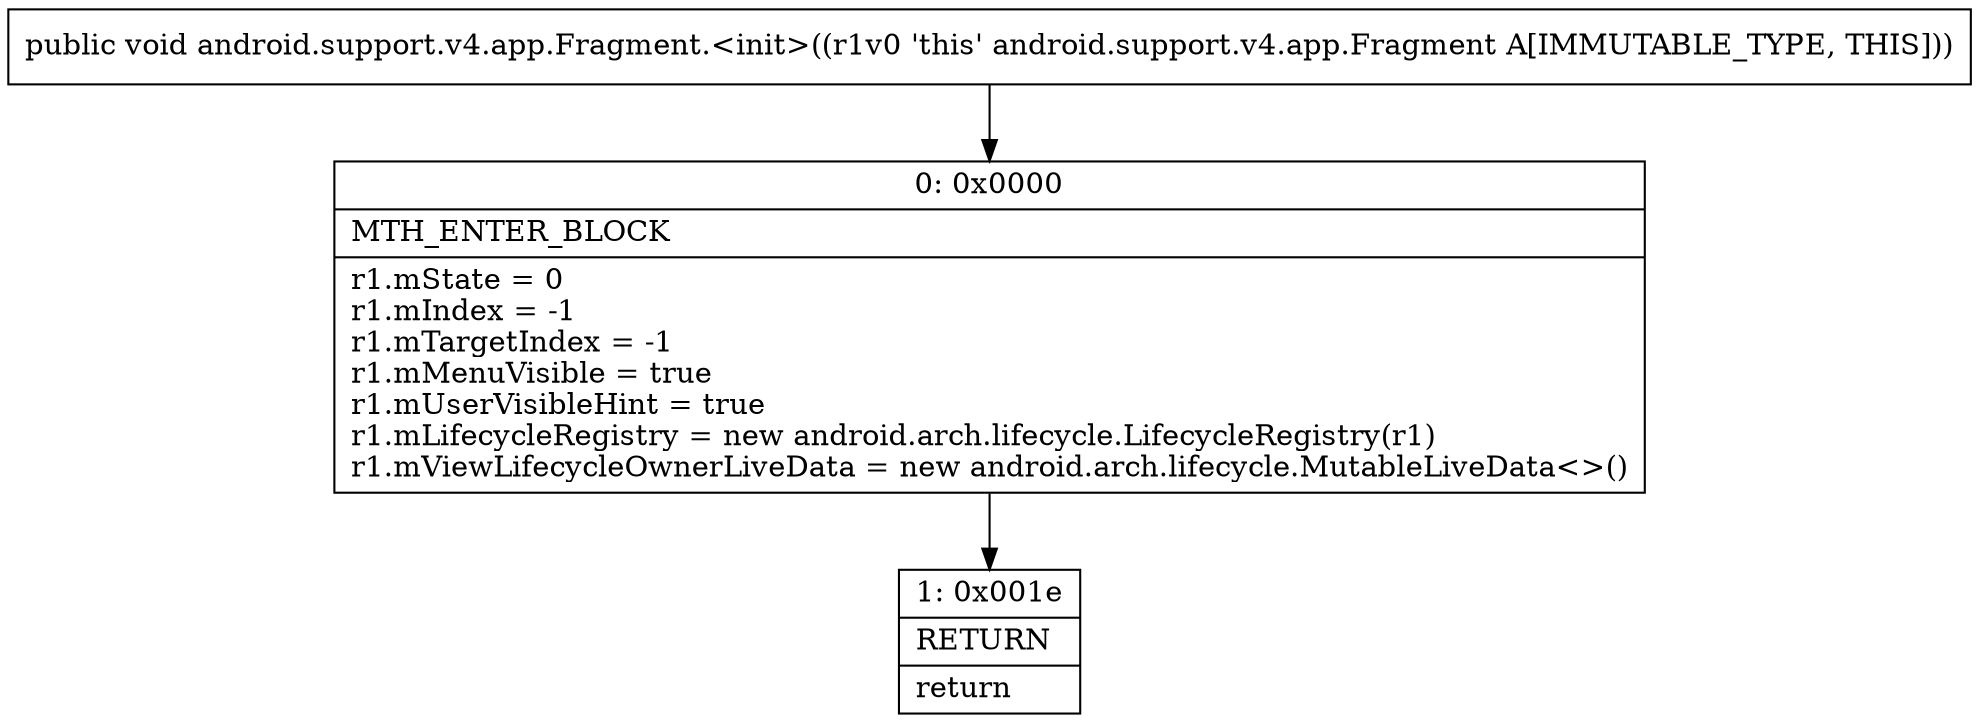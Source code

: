 digraph "CFG forandroid.support.v4.app.Fragment.\<init\>()V" {
Node_0 [shape=record,label="{0\:\ 0x0000|MTH_ENTER_BLOCK\l|r1.mState = 0\lr1.mIndex = \-1\lr1.mTargetIndex = \-1\lr1.mMenuVisible = true\lr1.mUserVisibleHint = true\lr1.mLifecycleRegistry = new android.arch.lifecycle.LifecycleRegistry(r1)\lr1.mViewLifecycleOwnerLiveData = new android.arch.lifecycle.MutableLiveData\<\>()\l}"];
Node_1 [shape=record,label="{1\:\ 0x001e|RETURN\l|return\l}"];
MethodNode[shape=record,label="{public void android.support.v4.app.Fragment.\<init\>((r1v0 'this' android.support.v4.app.Fragment A[IMMUTABLE_TYPE, THIS])) }"];
MethodNode -> Node_0;
Node_0 -> Node_1;
}

